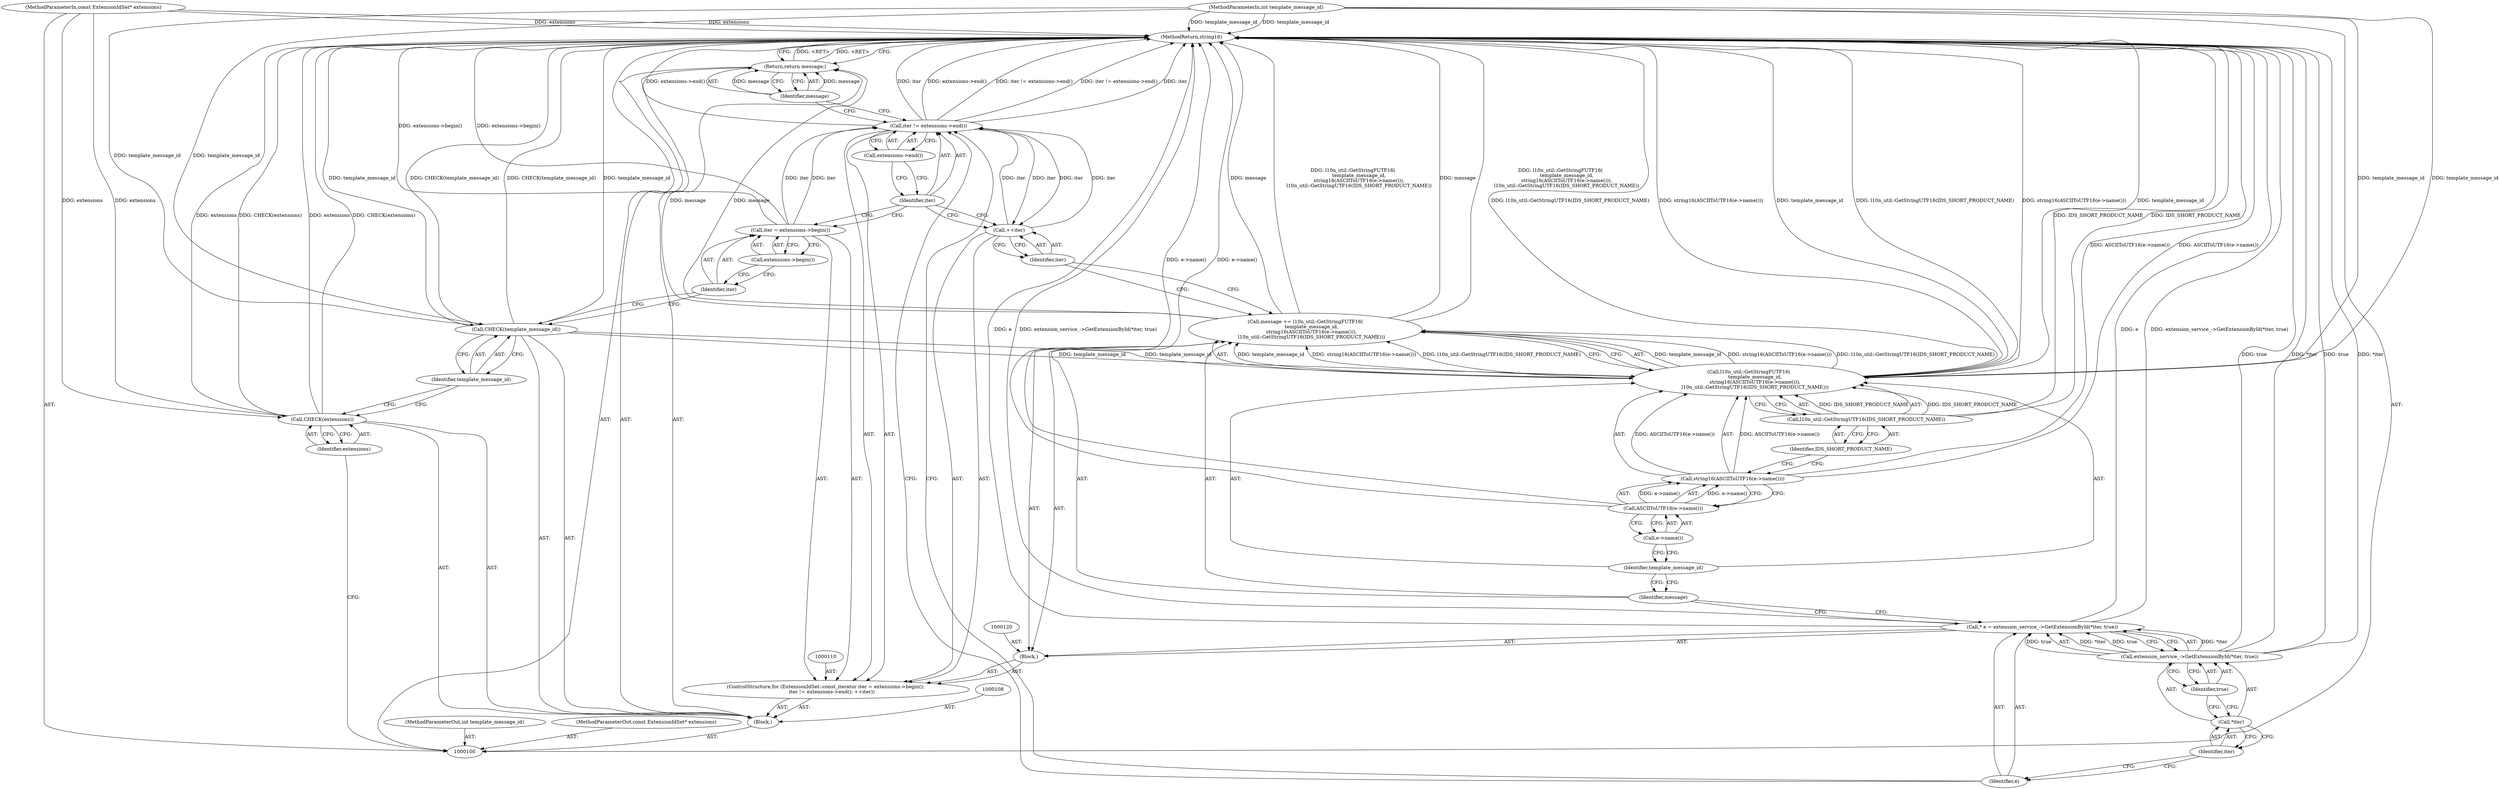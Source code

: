digraph "1_Chrome_6b5f83842b5edb5d4bd6684b196b3630c6769731_0" {
"1000138" [label="(MethodReturn,string16)"];
"1000121" [label="(Call,* e = extension_service_->GetExtensionById(*iter, true))"];
"1000122" [label="(Identifier,e)"];
"1000123" [label="(Call,extension_service_->GetExtensionById(*iter, true))"];
"1000119" [label="(Block,)"];
"1000124" [label="(Call,*iter)"];
"1000125" [label="(Identifier,iter)"];
"1000126" [label="(Identifier,true)"];
"1000129" [label="(Call,l10n_util::GetStringFUTF16(\n        template_message_id,\n        string16(ASCIIToUTF16(e->name())),\n        l10n_util::GetStringUTF16(IDS_SHORT_PRODUCT_NAME)))"];
"1000127" [label="(Call,message += l10n_util::GetStringFUTF16(\n        template_message_id,\n        string16(ASCIIToUTF16(e->name())),\n        l10n_util::GetStringUTF16(IDS_SHORT_PRODUCT_NAME)))"];
"1000128" [label="(Identifier,message)"];
"1000130" [label="(Identifier,template_message_id)"];
"1000132" [label="(Call,ASCIIToUTF16(e->name()))"];
"1000133" [label="(Call,e->name())"];
"1000131" [label="(Call,string16(ASCIIToUTF16(e->name())))"];
"1000135" [label="(Identifier,IDS_SHORT_PRODUCT_NAME)"];
"1000134" [label="(Call,l10n_util::GetStringUTF16(IDS_SHORT_PRODUCT_NAME))"];
"1000137" [label="(Identifier,message)"];
"1000136" [label="(Return,return message;)"];
"1000101" [label="(MethodParameterIn,const ExtensionIdSet* extensions)"];
"1000206" [label="(MethodParameterOut,const ExtensionIdSet* extensions)"];
"1000103" [label="(Block,)"];
"1000102" [label="(MethodParameterIn,int template_message_id)"];
"1000207" [label="(MethodParameterOut,int template_message_id)"];
"1000104" [label="(Call,CHECK(extensions))"];
"1000105" [label="(Identifier,extensions)"];
"1000106" [label="(Call,CHECK(template_message_id))"];
"1000107" [label="(Identifier,template_message_id)"];
"1000109" [label="(ControlStructure,for (ExtensionIdSet::const_iterator iter = extensions->begin();\n        iter != extensions->end(); ++iter))"];
"1000111" [label="(Call,iter = extensions->begin())"];
"1000112" [label="(Identifier,iter)"];
"1000113" [label="(Call,extensions->begin())"];
"1000116" [label="(Call,extensions->end())"];
"1000117" [label="(Call,++iter)"];
"1000118" [label="(Identifier,iter)"];
"1000114" [label="(Call,iter != extensions->end())"];
"1000115" [label="(Identifier,iter)"];
"1000138" -> "1000100"  [label="AST: "];
"1000138" -> "1000136"  [label="CFG: "];
"1000136" -> "1000138"  [label="DDG: <RET>"];
"1000106" -> "1000138"  [label="DDG: template_message_id"];
"1000106" -> "1000138"  [label="DDG: CHECK(template_message_id)"];
"1000104" -> "1000138"  [label="DDG: CHECK(extensions)"];
"1000104" -> "1000138"  [label="DDG: extensions"];
"1000114" -> "1000138"  [label="DDG: iter != extensions->end()"];
"1000114" -> "1000138"  [label="DDG: iter"];
"1000114" -> "1000138"  [label="DDG: extensions->end()"];
"1000121" -> "1000138"  [label="DDG: e"];
"1000121" -> "1000138"  [label="DDG: extension_service_->GetExtensionById(*iter, true)"];
"1000127" -> "1000138"  [label="DDG: message"];
"1000127" -> "1000138"  [label="DDG: l10n_util::GetStringFUTF16(\n        template_message_id,\n        string16(ASCIIToUTF16(e->name())),\n        l10n_util::GetStringUTF16(IDS_SHORT_PRODUCT_NAME))"];
"1000129" -> "1000138"  [label="DDG: template_message_id"];
"1000129" -> "1000138"  [label="DDG: l10n_util::GetStringUTF16(IDS_SHORT_PRODUCT_NAME)"];
"1000129" -> "1000138"  [label="DDG: string16(ASCIIToUTF16(e->name()))"];
"1000123" -> "1000138"  [label="DDG: true"];
"1000123" -> "1000138"  [label="DDG: *iter"];
"1000131" -> "1000138"  [label="DDG: ASCIIToUTF16(e->name())"];
"1000132" -> "1000138"  [label="DDG: e->name()"];
"1000102" -> "1000138"  [label="DDG: template_message_id"];
"1000134" -> "1000138"  [label="DDG: IDS_SHORT_PRODUCT_NAME"];
"1000111" -> "1000138"  [label="DDG: extensions->begin()"];
"1000101" -> "1000138"  [label="DDG: extensions"];
"1000121" -> "1000119"  [label="AST: "];
"1000121" -> "1000123"  [label="CFG: "];
"1000122" -> "1000121"  [label="AST: "];
"1000123" -> "1000121"  [label="AST: "];
"1000128" -> "1000121"  [label="CFG: "];
"1000121" -> "1000138"  [label="DDG: e"];
"1000121" -> "1000138"  [label="DDG: extension_service_->GetExtensionById(*iter, true)"];
"1000123" -> "1000121"  [label="DDG: *iter"];
"1000123" -> "1000121"  [label="DDG: true"];
"1000122" -> "1000121"  [label="AST: "];
"1000122" -> "1000114"  [label="CFG: "];
"1000125" -> "1000122"  [label="CFG: "];
"1000123" -> "1000121"  [label="AST: "];
"1000123" -> "1000126"  [label="CFG: "];
"1000124" -> "1000123"  [label="AST: "];
"1000126" -> "1000123"  [label="AST: "];
"1000121" -> "1000123"  [label="CFG: "];
"1000123" -> "1000138"  [label="DDG: true"];
"1000123" -> "1000138"  [label="DDG: *iter"];
"1000123" -> "1000121"  [label="DDG: *iter"];
"1000123" -> "1000121"  [label="DDG: true"];
"1000119" -> "1000109"  [label="AST: "];
"1000120" -> "1000119"  [label="AST: "];
"1000121" -> "1000119"  [label="AST: "];
"1000127" -> "1000119"  [label="AST: "];
"1000124" -> "1000123"  [label="AST: "];
"1000124" -> "1000125"  [label="CFG: "];
"1000125" -> "1000124"  [label="AST: "];
"1000126" -> "1000124"  [label="CFG: "];
"1000125" -> "1000124"  [label="AST: "];
"1000125" -> "1000122"  [label="CFG: "];
"1000124" -> "1000125"  [label="CFG: "];
"1000126" -> "1000123"  [label="AST: "];
"1000126" -> "1000124"  [label="CFG: "];
"1000123" -> "1000126"  [label="CFG: "];
"1000129" -> "1000127"  [label="AST: "];
"1000129" -> "1000134"  [label="CFG: "];
"1000130" -> "1000129"  [label="AST: "];
"1000131" -> "1000129"  [label="AST: "];
"1000134" -> "1000129"  [label="AST: "];
"1000127" -> "1000129"  [label="CFG: "];
"1000129" -> "1000138"  [label="DDG: template_message_id"];
"1000129" -> "1000138"  [label="DDG: l10n_util::GetStringUTF16(IDS_SHORT_PRODUCT_NAME)"];
"1000129" -> "1000138"  [label="DDG: string16(ASCIIToUTF16(e->name()))"];
"1000129" -> "1000127"  [label="DDG: template_message_id"];
"1000129" -> "1000127"  [label="DDG: string16(ASCIIToUTF16(e->name()))"];
"1000129" -> "1000127"  [label="DDG: l10n_util::GetStringUTF16(IDS_SHORT_PRODUCT_NAME)"];
"1000106" -> "1000129"  [label="DDG: template_message_id"];
"1000102" -> "1000129"  [label="DDG: template_message_id"];
"1000131" -> "1000129"  [label="DDG: ASCIIToUTF16(e->name())"];
"1000134" -> "1000129"  [label="DDG: IDS_SHORT_PRODUCT_NAME"];
"1000127" -> "1000119"  [label="AST: "];
"1000127" -> "1000129"  [label="CFG: "];
"1000128" -> "1000127"  [label="AST: "];
"1000129" -> "1000127"  [label="AST: "];
"1000118" -> "1000127"  [label="CFG: "];
"1000127" -> "1000138"  [label="DDG: message"];
"1000127" -> "1000138"  [label="DDG: l10n_util::GetStringFUTF16(\n        template_message_id,\n        string16(ASCIIToUTF16(e->name())),\n        l10n_util::GetStringUTF16(IDS_SHORT_PRODUCT_NAME))"];
"1000129" -> "1000127"  [label="DDG: template_message_id"];
"1000129" -> "1000127"  [label="DDG: string16(ASCIIToUTF16(e->name()))"];
"1000129" -> "1000127"  [label="DDG: l10n_util::GetStringUTF16(IDS_SHORT_PRODUCT_NAME)"];
"1000127" -> "1000136"  [label="DDG: message"];
"1000128" -> "1000127"  [label="AST: "];
"1000128" -> "1000121"  [label="CFG: "];
"1000130" -> "1000128"  [label="CFG: "];
"1000130" -> "1000129"  [label="AST: "];
"1000130" -> "1000128"  [label="CFG: "];
"1000133" -> "1000130"  [label="CFG: "];
"1000132" -> "1000131"  [label="AST: "];
"1000132" -> "1000133"  [label="CFG: "];
"1000133" -> "1000132"  [label="AST: "];
"1000131" -> "1000132"  [label="CFG: "];
"1000132" -> "1000138"  [label="DDG: e->name()"];
"1000132" -> "1000131"  [label="DDG: e->name()"];
"1000133" -> "1000132"  [label="AST: "];
"1000133" -> "1000130"  [label="CFG: "];
"1000132" -> "1000133"  [label="CFG: "];
"1000131" -> "1000129"  [label="AST: "];
"1000131" -> "1000132"  [label="CFG: "];
"1000132" -> "1000131"  [label="AST: "];
"1000135" -> "1000131"  [label="CFG: "];
"1000131" -> "1000138"  [label="DDG: ASCIIToUTF16(e->name())"];
"1000131" -> "1000129"  [label="DDG: ASCIIToUTF16(e->name())"];
"1000132" -> "1000131"  [label="DDG: e->name()"];
"1000135" -> "1000134"  [label="AST: "];
"1000135" -> "1000131"  [label="CFG: "];
"1000134" -> "1000135"  [label="CFG: "];
"1000134" -> "1000129"  [label="AST: "];
"1000134" -> "1000135"  [label="CFG: "];
"1000135" -> "1000134"  [label="AST: "];
"1000129" -> "1000134"  [label="CFG: "];
"1000134" -> "1000138"  [label="DDG: IDS_SHORT_PRODUCT_NAME"];
"1000134" -> "1000129"  [label="DDG: IDS_SHORT_PRODUCT_NAME"];
"1000137" -> "1000136"  [label="AST: "];
"1000137" -> "1000114"  [label="CFG: "];
"1000136" -> "1000137"  [label="CFG: "];
"1000137" -> "1000136"  [label="DDG: message"];
"1000136" -> "1000103"  [label="AST: "];
"1000136" -> "1000137"  [label="CFG: "];
"1000137" -> "1000136"  [label="AST: "];
"1000138" -> "1000136"  [label="CFG: "];
"1000136" -> "1000138"  [label="DDG: <RET>"];
"1000137" -> "1000136"  [label="DDG: message"];
"1000127" -> "1000136"  [label="DDG: message"];
"1000101" -> "1000100"  [label="AST: "];
"1000101" -> "1000138"  [label="DDG: extensions"];
"1000101" -> "1000104"  [label="DDG: extensions"];
"1000206" -> "1000100"  [label="AST: "];
"1000103" -> "1000100"  [label="AST: "];
"1000104" -> "1000103"  [label="AST: "];
"1000106" -> "1000103"  [label="AST: "];
"1000108" -> "1000103"  [label="AST: "];
"1000109" -> "1000103"  [label="AST: "];
"1000136" -> "1000103"  [label="AST: "];
"1000102" -> "1000100"  [label="AST: "];
"1000102" -> "1000138"  [label="DDG: template_message_id"];
"1000102" -> "1000106"  [label="DDG: template_message_id"];
"1000102" -> "1000129"  [label="DDG: template_message_id"];
"1000207" -> "1000100"  [label="AST: "];
"1000104" -> "1000103"  [label="AST: "];
"1000104" -> "1000105"  [label="CFG: "];
"1000105" -> "1000104"  [label="AST: "];
"1000107" -> "1000104"  [label="CFG: "];
"1000104" -> "1000138"  [label="DDG: CHECK(extensions)"];
"1000104" -> "1000138"  [label="DDG: extensions"];
"1000101" -> "1000104"  [label="DDG: extensions"];
"1000105" -> "1000104"  [label="AST: "];
"1000105" -> "1000100"  [label="CFG: "];
"1000104" -> "1000105"  [label="CFG: "];
"1000106" -> "1000103"  [label="AST: "];
"1000106" -> "1000107"  [label="CFG: "];
"1000107" -> "1000106"  [label="AST: "];
"1000112" -> "1000106"  [label="CFG: "];
"1000106" -> "1000138"  [label="DDG: template_message_id"];
"1000106" -> "1000138"  [label="DDG: CHECK(template_message_id)"];
"1000102" -> "1000106"  [label="DDG: template_message_id"];
"1000106" -> "1000129"  [label="DDG: template_message_id"];
"1000107" -> "1000106"  [label="AST: "];
"1000107" -> "1000104"  [label="CFG: "];
"1000106" -> "1000107"  [label="CFG: "];
"1000109" -> "1000103"  [label="AST: "];
"1000110" -> "1000109"  [label="AST: "];
"1000111" -> "1000109"  [label="AST: "];
"1000114" -> "1000109"  [label="AST: "];
"1000117" -> "1000109"  [label="AST: "];
"1000119" -> "1000109"  [label="AST: "];
"1000111" -> "1000109"  [label="AST: "];
"1000111" -> "1000113"  [label="CFG: "];
"1000112" -> "1000111"  [label="AST: "];
"1000113" -> "1000111"  [label="AST: "];
"1000115" -> "1000111"  [label="CFG: "];
"1000111" -> "1000138"  [label="DDG: extensions->begin()"];
"1000111" -> "1000114"  [label="DDG: iter"];
"1000112" -> "1000111"  [label="AST: "];
"1000112" -> "1000106"  [label="CFG: "];
"1000113" -> "1000112"  [label="CFG: "];
"1000113" -> "1000111"  [label="AST: "];
"1000113" -> "1000112"  [label="CFG: "];
"1000111" -> "1000113"  [label="CFG: "];
"1000116" -> "1000114"  [label="AST: "];
"1000116" -> "1000115"  [label="CFG: "];
"1000114" -> "1000116"  [label="CFG: "];
"1000117" -> "1000109"  [label="AST: "];
"1000117" -> "1000118"  [label="CFG: "];
"1000118" -> "1000117"  [label="AST: "];
"1000115" -> "1000117"  [label="CFG: "];
"1000117" -> "1000114"  [label="DDG: iter"];
"1000114" -> "1000117"  [label="DDG: iter"];
"1000118" -> "1000117"  [label="AST: "];
"1000118" -> "1000127"  [label="CFG: "];
"1000117" -> "1000118"  [label="CFG: "];
"1000114" -> "1000109"  [label="AST: "];
"1000114" -> "1000116"  [label="CFG: "];
"1000115" -> "1000114"  [label="AST: "];
"1000116" -> "1000114"  [label="AST: "];
"1000122" -> "1000114"  [label="CFG: "];
"1000137" -> "1000114"  [label="CFG: "];
"1000114" -> "1000138"  [label="DDG: iter != extensions->end()"];
"1000114" -> "1000138"  [label="DDG: iter"];
"1000114" -> "1000138"  [label="DDG: extensions->end()"];
"1000117" -> "1000114"  [label="DDG: iter"];
"1000111" -> "1000114"  [label="DDG: iter"];
"1000114" -> "1000117"  [label="DDG: iter"];
"1000115" -> "1000114"  [label="AST: "];
"1000115" -> "1000111"  [label="CFG: "];
"1000115" -> "1000117"  [label="CFG: "];
"1000116" -> "1000115"  [label="CFG: "];
}
